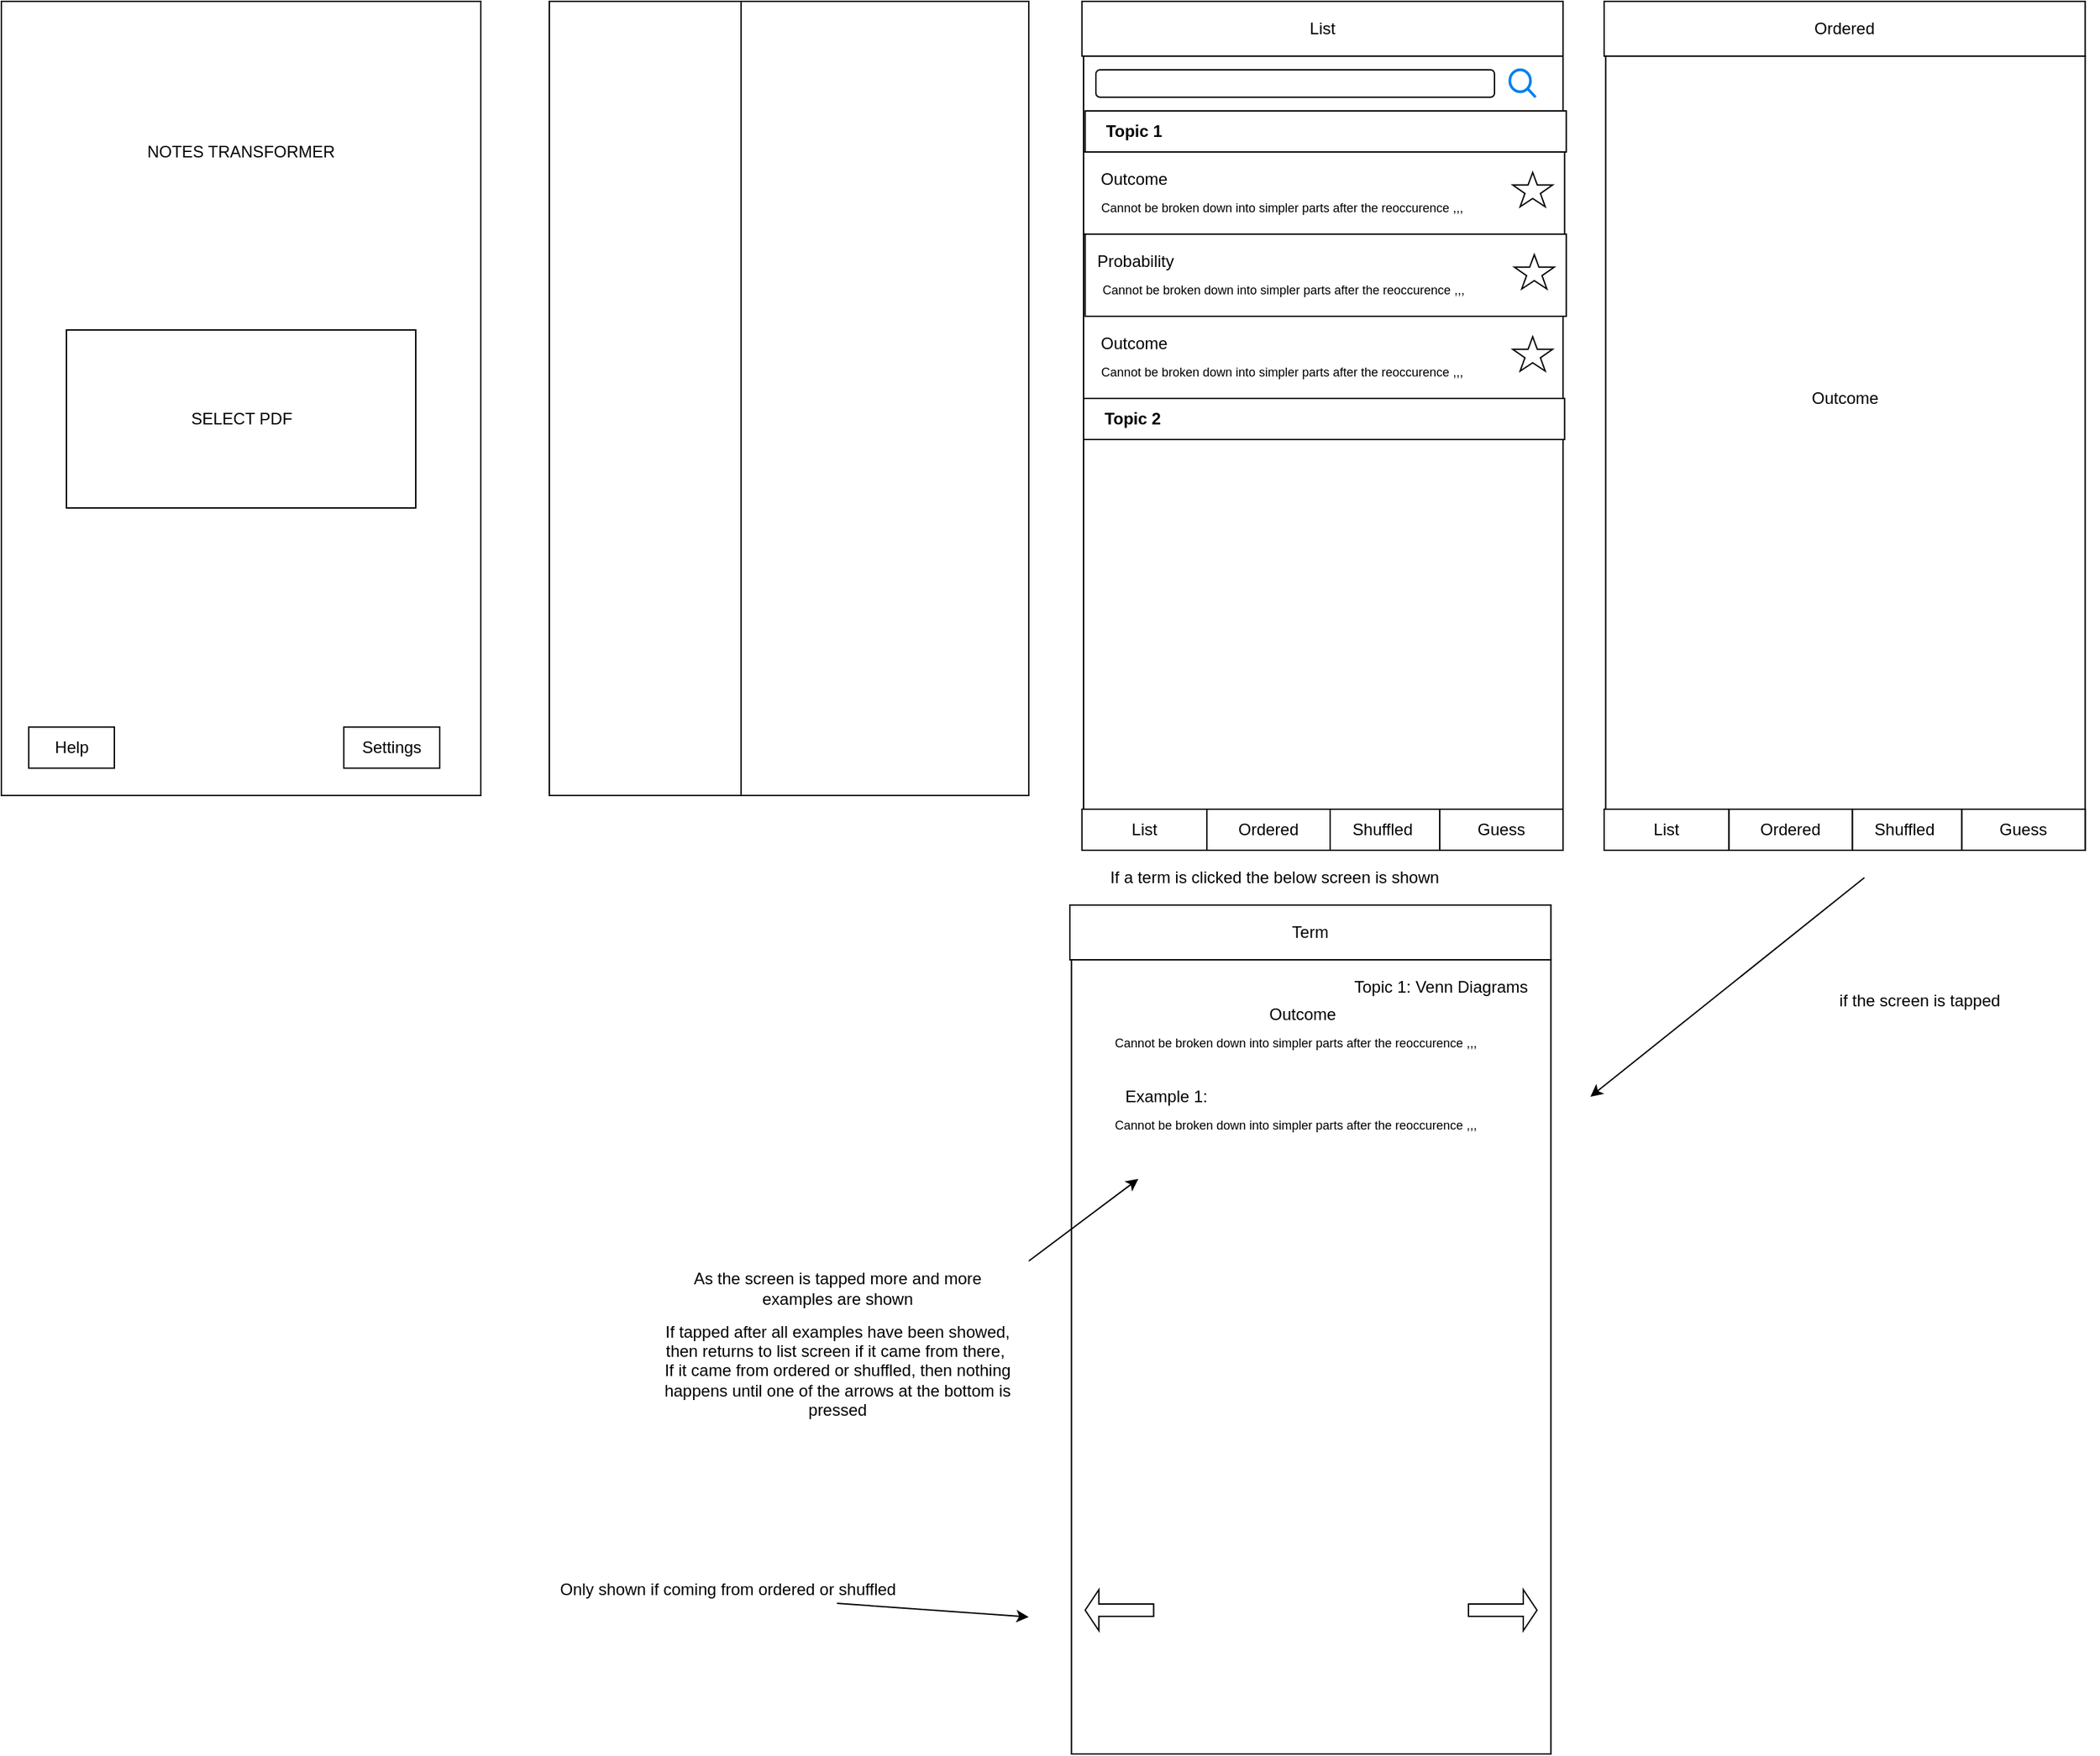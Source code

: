 <mxfile version="12.4.3" type="device" pages="1"><diagram id="mdwA60lh_HDkDC899WH0" name="Page-1"><mxGraphModel dx="3784" dy="2456" grid="1" gridSize="10" guides="1" tooltips="1" connect="1" arrows="1" fold="1" page="1" pageScale="1" pageWidth="850" pageHeight="1100" math="0" shadow="0"><root><mxCell id="0"/><mxCell id="1" parent="0"/><mxCell id="5bupqvTFjAF13jbyYd9X-16" value="" style="rounded=0;whiteSpace=wrap;html=1;" parent="1" vertex="1"><mxGeometry x="810" y="60" width="350" height="580" as="geometry"/></mxCell><mxCell id="5bupqvTFjAF13jbyYd9X-1" value="" style="rounded=0;whiteSpace=wrap;html=1;" parent="1" vertex="1"><mxGeometry x="20" y="20" width="350" height="580" as="geometry"/></mxCell><mxCell id="5bupqvTFjAF13jbyYd9X-2" value="NOTES TRANSFORMER" style="text;html=1;strokeColor=none;fillColor=none;align=center;verticalAlign=middle;whiteSpace=wrap;rounded=0;" parent="1" vertex="1"><mxGeometry x="85" y="100" width="220" height="60" as="geometry"/></mxCell><mxCell id="5bupqvTFjAF13jbyYd9X-4" value="SELECT PDF" style="rounded=0;whiteSpace=wrap;html=1;" parent="1" vertex="1"><mxGeometry x="67.5" y="260" width="255" height="130" as="geometry"/></mxCell><mxCell id="5bupqvTFjAF13jbyYd9X-8" value="Settings" style="rounded=0;whiteSpace=wrap;html=1;" parent="1" vertex="1"><mxGeometry x="270" y="550" width="70" height="30" as="geometry"/></mxCell><mxCell id="5bupqvTFjAF13jbyYd9X-9" value="Help" style="rounded=0;whiteSpace=wrap;html=1;" parent="1" vertex="1"><mxGeometry x="40" y="550" width="62.5" height="30" as="geometry"/></mxCell><mxCell id="5bupqvTFjAF13jbyYd9X-10" value="" style="rounded=0;whiteSpace=wrap;html=1;" parent="1" vertex="1"><mxGeometry x="420" y="20" width="350" height="580" as="geometry"/></mxCell><mxCell id="5bupqvTFjAF13jbyYd9X-11" value="" style="rounded=0;whiteSpace=wrap;html=1;" parent="1" vertex="1"><mxGeometry x="420" y="20" width="140" height="580" as="geometry"/></mxCell><mxCell id="5bupqvTFjAF13jbyYd9X-13" value="Shuffled&amp;nbsp;" style="rounded=0;whiteSpace=wrap;html=1;" parent="1" vertex="1"><mxGeometry x="990" y="610" width="80" height="30" as="geometry"/></mxCell><mxCell id="5bupqvTFjAF13jbyYd9X-15" value="Guess" style="rounded=0;whiteSpace=wrap;html=1;" parent="1" vertex="1"><mxGeometry x="1070" y="610" width="90" height="30" as="geometry"/></mxCell><mxCell id="5bupqvTFjAF13jbyYd9X-17" value="List" style="rounded=0;whiteSpace=wrap;html=1;" parent="1" vertex="1"><mxGeometry x="808.82" y="20" width="351.18" height="40" as="geometry"/></mxCell><mxCell id="5bupqvTFjAF13jbyYd9X-14" value="List" style="rounded=0;whiteSpace=wrap;html=1;" parent="1" vertex="1"><mxGeometry x="808.82" y="610" width="91.18" height="30" as="geometry"/></mxCell><mxCell id="5bupqvTFjAF13jbyYd9X-12" value="Ordered" style="rounded=0;whiteSpace=wrap;html=1;" parent="1" vertex="1"><mxGeometry x="900" y="610" width="90" height="30" as="geometry"/></mxCell><mxCell id="9ovBVlUxhantNg9p4G7z-1" value="" style="rounded=0;whiteSpace=wrap;html=1;" vertex="1" parent="1"><mxGeometry x="1191.18" y="60" width="350" height="580" as="geometry"/></mxCell><mxCell id="9ovBVlUxhantNg9p4G7z-2" value="Shuffled&amp;nbsp;" style="rounded=0;whiteSpace=wrap;html=1;" vertex="1" parent="1"><mxGeometry x="1371.18" y="610" width="80" height="30" as="geometry"/></mxCell><mxCell id="9ovBVlUxhantNg9p4G7z-3" value="Guess" style="rounded=0;whiteSpace=wrap;html=1;" vertex="1" parent="1"><mxGeometry x="1451.18" y="610" width="90" height="30" as="geometry"/></mxCell><mxCell id="9ovBVlUxhantNg9p4G7z-4" value="Ordered" style="rounded=0;whiteSpace=wrap;html=1;" vertex="1" parent="1"><mxGeometry x="1190" y="20" width="351.18" height="40" as="geometry"/></mxCell><mxCell id="9ovBVlUxhantNg9p4G7z-5" value="List" style="rounded=0;whiteSpace=wrap;html=1;" vertex="1" parent="1"><mxGeometry x="1190" y="610" width="91.18" height="30" as="geometry"/></mxCell><mxCell id="9ovBVlUxhantNg9p4G7z-6" value="Ordered" style="rounded=0;whiteSpace=wrap;html=1;" vertex="1" parent="1"><mxGeometry x="1281.18" y="610" width="90" height="30" as="geometry"/></mxCell><mxCell id="9ovBVlUxhantNg9p4G7z-7" value="" style="rounded=0;whiteSpace=wrap;html=1;" vertex="1" parent="1"><mxGeometry x="801.18" y="720" width="350" height="580" as="geometry"/></mxCell><mxCell id="9ovBVlUxhantNg9p4G7z-10" value="Term" style="rounded=0;whiteSpace=wrap;html=1;" vertex="1" parent="1"><mxGeometry x="800" y="680" width="351.18" height="40" as="geometry"/></mxCell><mxCell id="9ovBVlUxhantNg9p4G7z-16" value="" style="rounded=0;whiteSpace=wrap;html=1;" vertex="1" parent="1"><mxGeometry x="810" y="130" width="351.18" height="60" as="geometry"/></mxCell><mxCell id="9ovBVlUxhantNg9p4G7z-17" value="&lt;b&gt;&amp;nbsp; &amp;nbsp; Topic 1&lt;/b&gt;" style="rounded=0;whiteSpace=wrap;html=1;align=left;" vertex="1" parent="1"><mxGeometry x="811.18" y="100" width="351.18" height="30" as="geometry"/></mxCell><mxCell id="9ovBVlUxhantNg9p4G7z-18" value="Outcome" style="text;html=1;strokeColor=none;fillColor=none;align=center;verticalAlign=middle;whiteSpace=wrap;rounded=0;" vertex="1" parent="1"><mxGeometry x="827.18" y="140" width="40" height="20" as="geometry"/></mxCell><mxCell id="9ovBVlUxhantNg9p4G7z-19" value="" style="verticalLabelPosition=bottom;verticalAlign=top;html=1;shape=mxgraph.basic.star" vertex="1" parent="1"><mxGeometry x="1123.36" y="145" width="29" height="25" as="geometry"/></mxCell><mxCell id="9ovBVlUxhantNg9p4G7z-20" value="&lt;font style=&quot;font-size: 9px&quot;&gt;Cannot be broken down into simpler parts after the reoccurence ,,,&lt;/font&gt;" style="text;html=1;strokeColor=none;fillColor=none;align=center;verticalAlign=middle;whiteSpace=wrap;rounded=0;" vertex="1" parent="1"><mxGeometry x="818.18" y="160" width="274" height="20" as="geometry"/></mxCell><mxCell id="9ovBVlUxhantNg9p4G7z-21" value="" style="rounded=0;whiteSpace=wrap;html=1;" vertex="1" parent="1"><mxGeometry x="811.18" y="190" width="351.18" height="60" as="geometry"/></mxCell><mxCell id="9ovBVlUxhantNg9p4G7z-22" value="Probability" style="text;html=1;strokeColor=none;fillColor=none;align=center;verticalAlign=middle;whiteSpace=wrap;rounded=0;" vertex="1" parent="1"><mxGeometry x="828.36" y="200" width="40" height="20" as="geometry"/></mxCell><mxCell id="9ovBVlUxhantNg9p4G7z-23" value="" style="verticalLabelPosition=bottom;verticalAlign=top;html=1;shape=mxgraph.basic.star" vertex="1" parent="1"><mxGeometry x="1124.54" y="205" width="29" height="25" as="geometry"/></mxCell><mxCell id="9ovBVlUxhantNg9p4G7z-24" value="&lt;font style=&quot;font-size: 9px&quot;&gt;Cannot be broken down into simpler parts after the reoccurence ,,,&lt;/font&gt;" style="text;html=1;strokeColor=none;fillColor=none;align=center;verticalAlign=middle;whiteSpace=wrap;rounded=0;" vertex="1" parent="1"><mxGeometry x="819.36" y="220" width="274" height="20" as="geometry"/></mxCell><mxCell id="9ovBVlUxhantNg9p4G7z-26" value="Outcome" style="text;html=1;strokeColor=none;fillColor=none;align=center;verticalAlign=middle;whiteSpace=wrap;rounded=0;" vertex="1" parent="1"><mxGeometry x="827.18" y="260" width="40" height="20" as="geometry"/></mxCell><mxCell id="9ovBVlUxhantNg9p4G7z-27" value="" style="verticalLabelPosition=bottom;verticalAlign=top;html=1;shape=mxgraph.basic.star" vertex="1" parent="1"><mxGeometry x="1123.36" y="265" width="29" height="25" as="geometry"/></mxCell><mxCell id="9ovBVlUxhantNg9p4G7z-28" value="&lt;font style=&quot;font-size: 9px&quot;&gt;Cannot be broken down into simpler parts after the reoccurence ,,,&lt;/font&gt;" style="text;html=1;strokeColor=none;fillColor=none;align=center;verticalAlign=middle;whiteSpace=wrap;rounded=0;" vertex="1" parent="1"><mxGeometry x="818.18" y="280" width="274" height="20" as="geometry"/></mxCell><mxCell id="9ovBVlUxhantNg9p4G7z-29" value="&lt;b&gt;&amp;nbsp; &amp;nbsp; Topic 2&lt;/b&gt;" style="rounded=0;whiteSpace=wrap;html=1;align=left;" vertex="1" parent="1"><mxGeometry x="810" y="310" width="351.18" height="30" as="geometry"/></mxCell><mxCell id="9ovBVlUxhantNg9p4G7z-30" value="" style="html=1;verticalLabelPosition=bottom;align=center;labelBackgroundColor=#ffffff;verticalAlign=top;strokeWidth=2;strokeColor=#0080F0;shadow=0;dashed=0;shape=mxgraph.ios7.icons.looking_glass;" vertex="1" parent="1"><mxGeometry x="1121.18" y="70" width="18.82" height="20" as="geometry"/></mxCell><mxCell id="9ovBVlUxhantNg9p4G7z-32" value="" style="rounded=1;whiteSpace=wrap;html=1;" vertex="1" parent="1"><mxGeometry x="819" y="70" width="291" height="20" as="geometry"/></mxCell><mxCell id="9ovBVlUxhantNg9p4G7z-33" value="" style="shape=image;html=1;verticalAlign=top;verticalLabelPosition=bottom;labelBackgroundColor=#ffffff;imageAspect=0;aspect=fixed;image=https://cdn3.iconfinder.com/data/icons/virtual-notebook/128/button_switch_vertical-128.png" vertex="1" parent="1"><mxGeometry x="1120" y="20" width="40" height="40" as="geometry"/></mxCell><mxCell id="9ovBVlUxhantNg9p4G7z-34" value="If a term is clicked the below screen is shown" style="text;html=1;strokeColor=none;fillColor=none;align=center;verticalAlign=middle;whiteSpace=wrap;rounded=0;" vertex="1" parent="1"><mxGeometry x="819" y="650" width="261" height="20" as="geometry"/></mxCell><mxCell id="9ovBVlUxhantNg9p4G7z-35" value="Outcome" style="text;html=1;strokeColor=none;fillColor=none;align=center;verticalAlign=middle;whiteSpace=wrap;rounded=0;" vertex="1" parent="1"><mxGeometry x="1345.59" y="300" width="40" height="20" as="geometry"/></mxCell><mxCell id="9ovBVlUxhantNg9p4G7z-36" value="Outcome" style="text;html=1;strokeColor=none;fillColor=none;align=center;verticalAlign=middle;whiteSpace=wrap;rounded=0;" vertex="1" parent="1"><mxGeometry x="950" y="750" width="40" height="20" as="geometry"/></mxCell><mxCell id="9ovBVlUxhantNg9p4G7z-37" value="" style="endArrow=classic;html=1;" edge="1" parent="1"><mxGeometry width="50" height="50" relative="1" as="geometry"><mxPoint x="1380" y="660" as="sourcePoint"/><mxPoint x="1180" y="820" as="targetPoint"/></mxGeometry></mxCell><mxCell id="9ovBVlUxhantNg9p4G7z-38" value="if the screen is tapped" style="text;html=1;strokeColor=none;fillColor=none;align=center;verticalAlign=middle;whiteSpace=wrap;rounded=0;" vertex="1" parent="1"><mxGeometry x="1290" y="740" width="261" height="20" as="geometry"/></mxCell><mxCell id="9ovBVlUxhantNg9p4G7z-39" value="&lt;font style=&quot;font-size: 9px&quot;&gt;Cannot be broken down into simpler parts after the reoccurence ,,,&lt;/font&gt;" style="text;html=1;strokeColor=none;fillColor=none;align=center;verticalAlign=middle;whiteSpace=wrap;rounded=0;" vertex="1" parent="1"><mxGeometry x="827.5" y="770" width="274" height="20" as="geometry"/></mxCell><mxCell id="9ovBVlUxhantNg9p4G7z-40" value="&lt;font style=&quot;font-size: 9px&quot;&gt;Cannot be broken down into simpler parts after the reoccurence ,,,&lt;/font&gt;" style="text;html=1;strokeColor=none;fillColor=none;align=center;verticalAlign=middle;whiteSpace=wrap;rounded=0;" vertex="1" parent="1"><mxGeometry x="828.36" y="830" width="274" height="20" as="geometry"/></mxCell><mxCell id="9ovBVlUxhantNg9p4G7z-41" value="Example 1:" style="text;html=1;strokeColor=none;fillColor=none;align=center;verticalAlign=middle;whiteSpace=wrap;rounded=0;" vertex="1" parent="1"><mxGeometry x="740" y="810" width="261" height="20" as="geometry"/></mxCell><mxCell id="9ovBVlUxhantNg9p4G7z-42" value="As the screen is tapped more and more examples are shown" style="text;html=1;strokeColor=none;fillColor=none;align=center;verticalAlign=middle;whiteSpace=wrap;rounded=0;" vertex="1" parent="1"><mxGeometry x="500" y="950" width="261" height="20" as="geometry"/></mxCell><mxCell id="9ovBVlUxhantNg9p4G7z-43" value="" style="endArrow=classic;html=1;" edge="1" parent="1"><mxGeometry width="50" height="50" relative="1" as="geometry"><mxPoint x="770" y="940" as="sourcePoint"/><mxPoint x="850" y="880" as="targetPoint"/></mxGeometry></mxCell><mxCell id="9ovBVlUxhantNg9p4G7z-44" value="Topic 1: Venn Diagrams" style="text;html=1;strokeColor=none;fillColor=none;align=center;verticalAlign=middle;whiteSpace=wrap;rounded=0;" vertex="1" parent="1"><mxGeometry x="1001.0" y="730" width="140" height="20" as="geometry"/></mxCell><mxCell id="9ovBVlUxhantNg9p4G7z-45" value="If tapped after all examples have been showed, then returns to list screen if it came from there,&amp;nbsp;&lt;br&gt;If it came from ordered or shuffled, then nothing happens until one of the arrows at the bottom is pressed" style="text;html=1;strokeColor=none;fillColor=none;align=center;verticalAlign=middle;whiteSpace=wrap;rounded=0;" vertex="1" parent="1"><mxGeometry x="500" y="1010" width="261" height="20" as="geometry"/></mxCell><mxCell id="9ovBVlUxhantNg9p4G7z-46" value="" style="shape=singleArrow;direction=west;whiteSpace=wrap;html=1;" vertex="1" parent="1"><mxGeometry x="811.18" y="1180" width="50" height="30" as="geometry"/></mxCell><mxCell id="9ovBVlUxhantNg9p4G7z-47" value="" style="shape=singleArrow;direction=west;whiteSpace=wrap;html=1;rotation=-180;" vertex="1" parent="1"><mxGeometry x="1091" y="1180" width="50" height="30" as="geometry"/></mxCell><mxCell id="9ovBVlUxhantNg9p4G7z-48" value="" style="endArrow=classic;html=1;" edge="1" parent="1"><mxGeometry width="50" height="50" relative="1" as="geometry"><mxPoint x="630" y="1190" as="sourcePoint"/><mxPoint x="770" y="1200" as="targetPoint"/></mxGeometry></mxCell><mxCell id="9ovBVlUxhantNg9p4G7z-49" value="Only shown if coming from ordered or shuffled" style="text;html=1;strokeColor=none;fillColor=none;align=center;verticalAlign=middle;whiteSpace=wrap;rounded=0;" vertex="1" parent="1"><mxGeometry x="420" y="1170" width="261" height="20" as="geometry"/></mxCell></root></mxGraphModel></diagram></mxfile>